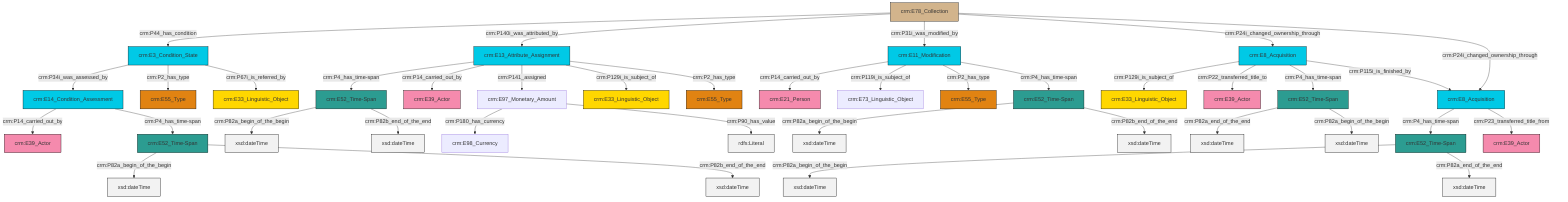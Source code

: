 graph TD
classDef Literal fill:#f2f2f2,stroke:#000000;
classDef CRM_Entity fill:#FFFFFF,stroke:#000000;
classDef Temporal_Entity fill:#00C9E6, stroke:#000000;
classDef Type fill:#E18312, stroke:#000000;
classDef Time-Span fill:#2C9C91, stroke:#000000;
classDef Appellation fill:#FFEB7F, stroke:#000000;
classDef Place fill:#008836, stroke:#000000;
classDef Persistent_Item fill:#B266B2, stroke:#000000;
classDef Conceptual_Object fill:#FFD700, stroke:#000000;
classDef Physical_Thing fill:#D2B48C, stroke:#000000;
classDef Actor fill:#f58aad, stroke:#000000;
classDef PC_Classes fill:#4ce600, stroke:#000000;
classDef Multi fill:#cccccc,stroke:#000000;

0["crm:E52_Time-Span"]:::Time-Span -->|crm:P82a_begin_of_the_begin| 2[xsd:dateTime]:::Literal
7["crm:E8_Acquisition"]:::Temporal_Entity -->|crm:P129i_is_subject_of| 5["crm:E33_Linguistic_Object"]:::Conceptual_Object
8["crm:E97_Monetary_Amount"]:::Default -->|crm:P180_has_currency| 9["crm:E98_Currency"]:::Default
12["crm:E3_Condition_State"]:::Temporal_Entity -->|crm:P34i_was_assessed_by| 13["crm:E14_Condition_Assessment"]:::Temporal_Entity
14["crm:E11_Modification"]:::Temporal_Entity -->|crm:P14_carried_out_by| 15["crm:E21_Person"]:::Actor
16["crm:E13_Attribute_Assignment"]:::Temporal_Entity -->|crm:P4_has_time-span| 17["crm:E52_Time-Span"]:::Time-Span
14["crm:E11_Modification"]:::Temporal_Entity -->|crm:P119i_is_subject_of| 10["crm:E73_Linguistic_Object"]:::Default
18["crm:E78_Collection"]:::Physical_Thing -->|crm:P44_has_condition| 12["crm:E3_Condition_State"]:::Temporal_Entity
22["crm:E52_Time-Span"]:::Time-Span -->|crm:P82a_begin_of_the_begin| 24[xsd:dateTime]:::Literal
17["crm:E52_Time-Span"]:::Time-Span -->|crm:P82a_begin_of_the_begin| 25[xsd:dateTime]:::Literal
16["crm:E13_Attribute_Assignment"]:::Temporal_Entity -->|crm:P14_carried_out_by| 26["crm:E39_Actor"]:::Actor
22["crm:E52_Time-Span"]:::Time-Span -->|crm:P82a_end_of_the_end| 27[xsd:dateTime]:::Literal
18["crm:E78_Collection"]:::Physical_Thing -->|crm:P140i_was_attributed_by| 16["crm:E13_Attribute_Assignment"]:::Temporal_Entity
7["crm:E8_Acquisition"]:::Temporal_Entity -->|crm:P22_transferred_title_to| 29["crm:E39_Actor"]:::Actor
7["crm:E8_Acquisition"]:::Temporal_Entity -->|crm:P4_has_time-span| 30["crm:E52_Time-Span"]:::Time-Span
7["crm:E8_Acquisition"]:::Temporal_Entity -->|crm:P115i_is_finished_by| 33["crm:E8_Acquisition"]:::Temporal_Entity
30["crm:E52_Time-Span"]:::Time-Span -->|crm:P82a_end_of_the_end| 35[xsd:dateTime]:::Literal
13["crm:E14_Condition_Assessment"]:::Temporal_Entity -->|crm:P14_carried_out_by| 36["crm:E39_Actor"]:::Actor
16["crm:E13_Attribute_Assignment"]:::Temporal_Entity -->|crm:P141_assigned| 8["crm:E97_Monetary_Amount"]:::Default
0["crm:E52_Time-Span"]:::Time-Span -->|crm:P82b_end_of_the_end| 40[xsd:dateTime]:::Literal
16["crm:E13_Attribute_Assignment"]:::Temporal_Entity -->|crm:P129i_is_subject_of| 41["crm:E33_Linguistic_Object"]:::Conceptual_Object
17["crm:E52_Time-Span"]:::Time-Span -->|crm:P82b_end_of_the_end| 42[xsd:dateTime]:::Literal
43["crm:E52_Time-Span"]:::Time-Span -->|crm:P82a_begin_of_the_begin| 45[xsd:dateTime]:::Literal
18["crm:E78_Collection"]:::Physical_Thing -->|crm:P31i_was_modified_by| 14["crm:E11_Modification"]:::Temporal_Entity
13["crm:E14_Condition_Assessment"]:::Temporal_Entity -->|crm:P4_has_time-span| 43["crm:E52_Time-Span"]:::Time-Span
33["crm:E8_Acquisition"]:::Temporal_Entity -->|crm:P4_has_time-span| 22["crm:E52_Time-Span"]:::Time-Span
33["crm:E8_Acquisition"]:::Temporal_Entity -->|crm:P23_transferred_title_from| 3["crm:E39_Actor"]:::Actor
18["crm:E78_Collection"]:::Physical_Thing -->|crm:P24i_changed_ownership_through| 7["crm:E8_Acquisition"]:::Temporal_Entity
14["crm:E11_Modification"]:::Temporal_Entity -->|crm:P2_has_type| 50["crm:E55_Type"]:::Type
12["crm:E3_Condition_State"]:::Temporal_Entity -->|crm:P2_has_type| 31["crm:E55_Type"]:::Type
18["crm:E78_Collection"]:::Physical_Thing -->|crm:P24i_changed_ownership_through| 33["crm:E8_Acquisition"]:::Temporal_Entity
16["crm:E13_Attribute_Assignment"]:::Temporal_Entity -->|crm:P2_has_type| 53["crm:E55_Type"]:::Type
12["crm:E3_Condition_State"]:::Temporal_Entity -->|crm:P67i_is_referred_by| 47["crm:E33_Linguistic_Object"]:::Conceptual_Object
14["crm:E11_Modification"]:::Temporal_Entity -->|crm:P4_has_time-span| 0["crm:E52_Time-Span"]:::Time-Span
30["crm:E52_Time-Span"]:::Time-Span -->|crm:P82a_begin_of_the_begin| 56[xsd:dateTime]:::Literal
43["crm:E52_Time-Span"]:::Time-Span -->|crm:P82b_end_of_the_end| 60[xsd:dateTime]:::Literal
8["crm:E97_Monetary_Amount"]:::Default -->|crm:P90_has_value| 62[rdfs:Literal]:::Literal